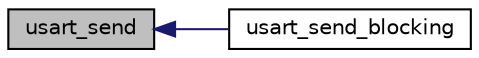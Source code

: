 digraph "usart_send"
{
  edge [fontname="Helvetica",fontsize="10",labelfontname="Helvetica",labelfontsize="10"];
  node [fontname="Helvetica",fontsize="10",shape=record];
  rankdir="LR";
  Node1 [label="usart_send",height=0.2,width=0.4,color="black", fillcolor="grey75", style="filled", fontcolor="black"];
  Node1 -> Node2 [dir="back",color="midnightblue",fontsize="10",style="solid",fontname="Helvetica"];
  Node2 [label="usart_send_blocking",height=0.2,width=0.4,color="black", fillcolor="white", style="filled",URL="$usart_8c.html#ae8458acbe30cf746fd98ff1cc81fcff1"];
}
